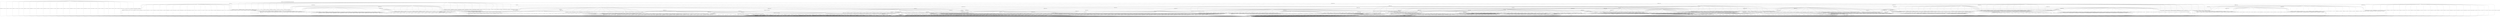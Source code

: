 digraph g {

	s0 [shape="circle" label="s0"];
	s1 [shape="circle" label="s1"];
	s2 [shape="circle" label="s2"];
	s3 [shape="circle" label="s3"];
	s4 [shape="circle" label="s4"];
	s5 [shape="circle" label="s5"];
	s6 [shape="circle" label="s6"];
	s7 [shape="circle" label="s7"];
	s8 [shape="circle" label="s8"];
	s9 [shape="circle" label="s9"];
	s10 [shape="circle" label="s10"];
	s11 [shape="circle" label="s11"];
	s12 [shape="circle" label="s12"];
	s13 [shape="circle" label="s13"];
	s14 [shape="circle" label="s14"];
	s15 [shape="circle" label="s15"];
	s16 [shape="circle" label="s16"];
	s17 [shape="circle" label="s17"];
	s18 [shape="circle" label="s18"];
	s19 [shape="circle" label="s19"];
	s20 [shape="circle" label="s20"];
	s21 [shape="circle" label="s21"];
	s22 [shape="circle" label="s22"];
	s23 [shape="circle" label="s23"];
	s24 [shape="circle" label="s24"];
	s25 [shape="circle" label="s25"];
	s26 [shape="circle" label="s26"];
	s27 [shape="circle" label="s27"];
	s28 [shape="circle" label="s28"];
	s29 [shape="circle" label="s29"];
	s30 [shape="circle" label="s30"];
	s31 [shape="circle" label="s31"];
	s32 [shape="circle" label="s32"];
	s33 [shape="circle" label="s33"];
	s34 [shape="circle" label="s34"];
	s35 [shape="circle" label="s35"];
	s36 [shape="circle" label="s36"];
	s37 [shape="circle" label="s37"];
	s38 [shape="circle" label="s38"];
	s39 [shape="circle" label="s39"];
	s0 -> s1 [label="ClientHelloRSAReset / SERVER_HELLOCERTIFICATECERTIFICATE_REQUESTSERVER_HELLO_DONE"];
	s0 -> s2 [label="ClientKeyExchange / Alert1.0ConnectionClosed"];
	s0 -> s2 [label="EmptyCertificate / Alert1.0ConnectionClosed"];
	s0 -> s2 [label="ChangeCipherSpec / Alert1.0ConnectionClosed"];
	s0 -> s2 [label="Finished / Alert1.0ConnectionClosed"];
	s0 -> s2 [label="ApplicationData / Alert2.10ConnectionClosed"];
	s0 -> s2 [label="ApplicationDataEmpty / Alert1.0ConnectionClosed"];
	s0 -> s2 [label="ClientCertificateValid / Alert1.0ConnectionClosed"];
	s0 -> s2 [label="ClientCertificateInvalid / Alert1.0ConnectionClosed"];
	s0 -> s2 [label="ClientCertificateVerify / Alert1.0ConnectionClosed"];
	s0 -> s2 [label="CertificateRequest / Alert2.10ConnectionClosed"];
	s0 -> s2 [label="HelloVerifyRequest / Alert2.10ConnectionClosed"];
	s0 -> s2 [label="DHClientKeyExchange / Alert1.0ConnectionClosed"];
	s0 -> s2 [label="DHEServerKeyExchange / Alert1.0ConnectionClosed"];
	s0 -> s2 [label="ECDHClientKeyExchange / Alert1.0ConnectionClosed"];
	s0 -> s2 [label="ECDHEServerKeyExchange / Alert1.0ConnectionClosed"];
	s0 -> s2 [label="ServerHelloDone / Alert1.0ConnectionClosed"];
	s0 -> s2 [label="Alert / Alert1.0ConnectionClosed"];
	s0 -> s2 [label="SSL2ClientHello / Alert1.0ConnectionClosed"];
	s0 -> s2 [label="HelloRequest / Alert2.10ConnectionClosed"];
	s0 -> s2 [label="EncryptedExtensionMessage / Alert1.0ConnectionClosed"];
	s0 -> s2 [label="ServerHello / Alert2.10ConnectionClosed"];
	s0 -> s2 [label="ClientCertificateVerifyInvalid / Alert1.0ConnectionClosed"];
	s1 -> s2 [label="ClientHelloRSAReset / Alert1.0ConnectionClosed"];
	s1 -> s2 [label="ClientKeyExchange / Alert1.0ConnectionClosed"];
	s1 -> s2 [label="EmptyCertificate / Alert1.0ConnectionClosed"];
	s1 -> s2 [label="ChangeCipherSpec / Alert1.0ConnectionClosed"];
	s1 -> s2 [label="Finished / Alert1.0ConnectionClosed"];
	s1 -> s2 [label="ApplicationData / Alert2.10ConnectionClosed"];
	s1 -> s2 [label="ApplicationDataEmpty / Alert1.0ConnectionClosed"];
	s1 -> s3 [label="ClientCertificateValid / Empty"];
	s1 -> s2 [label="ClientCertificateInvalid / Alert1.0ConnectionClosed"];
	s1 -> s2 [label="ClientCertificateVerify / Alert1.0ConnectionClosed"];
	s1 -> s4 [label="CertificateRequest / Empty"];
	s1 -> s2 [label="HelloVerifyRequest / Alert1.0ConnectionClosed"];
	s1 -> s2 [label="DHClientKeyExchange / Alert1.0ConnectionClosed"];
	s1 -> s2 [label="DHEServerKeyExchange / Alert1.0ConnectionClosed"];
	s1 -> s2 [label="ECDHClientKeyExchange / Alert1.0ConnectionClosed"];
	s1 -> s2 [label="ECDHEServerKeyExchange / Alert1.0ConnectionClosed"];
	s1 -> s2 [label="ServerHelloDone / Alert1.0ConnectionClosed"];
	s1 -> s2 [label="Alert / Alert1.0ConnectionClosed"];
	s1 -> s2 [label="SSL2ClientHello / Alert1.0ConnectionClosed"];
	s1 -> s2 [label="HelloRequest / Alert2.10ConnectionClosed"];
	s1 -> s2 [label="EncryptedExtensionMessage / Alert1.0ConnectionClosed"];
	s1 -> s6 [label="ServerHello / Empty"];
	s1 -> s2 [label="ClientCertificateVerifyInvalid / Alert1.0ConnectionClosed"];
	s2 -> s2 [label="ClientHelloRSAReset / ConnectionClosed"];
	s2 -> s2 [label="ClientKeyExchange / ConnectionClosed"];
	s2 -> s2 [label="EmptyCertificate / ConnectionClosed"];
	s2 -> s2 [label="ChangeCipherSpec / ConnectionClosed"];
	s2 -> s2 [label="Finished / ConnectionClosed"];
	s2 -> s2 [label="ApplicationData / ConnectionClosed"];
	s2 -> s2 [label="ApplicationDataEmpty / ConnectionClosed"];
	s2 -> s2 [label="ClientCertificateValid / ConnectionClosed"];
	s2 -> s2 [label="ClientCertificateInvalid / ConnectionClosed"];
	s2 -> s2 [label="ClientCertificateVerify / ConnectionClosed"];
	s2 -> s2 [label="CertificateRequest / ConnectionClosed"];
	s2 -> s2 [label="HelloVerifyRequest / ConnectionClosed"];
	s2 -> s2 [label="DHClientKeyExchange / ConnectionClosed"];
	s2 -> s2 [label="DHEServerKeyExchange / ConnectionClosed"];
	s2 -> s2 [label="ECDHClientKeyExchange / ConnectionClosed"];
	s2 -> s2 [label="ECDHEServerKeyExchange / ConnectionClosed"];
	s2 -> s2 [label="ServerHelloDone / ConnectionClosed"];
	s2 -> s2 [label="Alert / ConnectionClosed"];
	s2 -> s2 [label="SSL2ClientHello / ConnectionClosed"];
	s2 -> s2 [label="HelloRequest / ConnectionClosed"];
	s2 -> s2 [label="EncryptedExtensionMessage / ConnectionClosed"];
	s2 -> s2 [label="ServerHello / ConnectionClosed"];
	s2 -> s2 [label="ClientCertificateVerifyInvalid / ConnectionClosed"];
	s3 -> s2 [label="ClientHelloRSAReset / Alert1.0ConnectionClosed"];
	s3 -> s9 [label="ClientKeyExchange / Empty"];
	s3 -> s2 [label="EmptyCertificate / Alert1.0ConnectionClosed"];
	s3 -> s2 [label="ChangeCipherSpec / Alert1.0ConnectionClosed"];
	s3 -> s2 [label="Finished / Alert1.0ConnectionClosed"];
	s3 -> s2 [label="ApplicationData / Alert2.10ConnectionClosed"];
	s3 -> s2 [label="ApplicationDataEmpty / Alert1.0ConnectionClosed"];
	s3 -> s2 [label="ClientCertificateValid / Alert1.0ConnectionClosed"];
	s3 -> s2 [label="ClientCertificateInvalid / Alert1.0ConnectionClosed"];
	s3 -> s2 [label="ClientCertificateVerify / Alert1.0ConnectionClosed"];
	s3 -> s5 [label="CertificateRequest / Empty"];
	s3 -> s2 [label="HelloVerifyRequest / Alert1.0ConnectionClosed"];
	s3 -> s2 [label="DHClientKeyExchange / Alert1.0ConnectionClosed"];
	s3 -> s2 [label="DHEServerKeyExchange / Alert1.0ConnectionClosed"];
	s3 -> s2 [label="ECDHClientKeyExchange / Alert1.0ConnectionClosed"];
	s3 -> s2 [label="ECDHEServerKeyExchange / Alert1.0ConnectionClosed"];
	s3 -> s13 [label="ServerHelloDone / Empty"];
	s3 -> s2 [label="Alert / Alert1.0ConnectionClosed"];
	s3 -> s2 [label="SSL2ClientHello / Alert1.0ConnectionClosed"];
	s3 -> s2 [label="HelloRequest / Alert2.10ConnectionClosed"];
	s3 -> s2 [label="EncryptedExtensionMessage / Alert1.0ConnectionClosed"];
	s3 -> s7 [label="ServerHello / Empty"];
	s3 -> s2 [label="ClientCertificateVerifyInvalid / Alert1.0ConnectionClosed"];
	s4 -> s2 [label="ClientHelloRSAReset / Alert1.0ConnectionClosed"];
	s4 -> s2 [label="ClientKeyExchange / Alert1.0ConnectionClosed"];
	s4 -> s2 [label="EmptyCertificate / Alert1.0ConnectionClosed"];
	s4 -> s2 [label="ChangeCipherSpec / Alert1.0ConnectionClosed"];
	s4 -> s2 [label="Finished / Alert1.0ConnectionClosed"];
	s4 -> s2 [label="ApplicationData / Alert2.10ConnectionClosed"];
	s4 -> s2 [label="ApplicationDataEmpty / Alert1.0ConnectionClosed"];
	s4 -> s5 [label="ClientCertificateValid / Empty"];
	s4 -> s2 [label="ClientCertificateInvalid / Alert1.0ConnectionClosed"];
	s4 -> s2 [label="ClientCertificateVerify / Alert1.0ConnectionClosed"];
	s4 -> s2 [label="CertificateRequest / Alert1.0ConnectionClosed"];
	s4 -> s2 [label="HelloVerifyRequest / Alert1.0ConnectionClosed"];
	s4 -> s2 [label="DHClientKeyExchange / Alert1.0ConnectionClosed"];
	s4 -> s2 [label="DHEServerKeyExchange / Alert1.0ConnectionClosed"];
	s4 -> s2 [label="ECDHClientKeyExchange / Alert1.0ConnectionClosed"];
	s4 -> s2 [label="ECDHEServerKeyExchange / Alert1.0ConnectionClosed"];
	s4 -> s2 [label="ServerHelloDone / Alert1.0ConnectionClosed"];
	s4 -> s2 [label="Alert / Alert1.0ConnectionClosed"];
	s4 -> s2 [label="SSL2ClientHello / Alert1.0ConnectionClosed"];
	s4 -> s2 [label="HelloRequest / Alert2.10ConnectionClosed"];
	s4 -> s2 [label="EncryptedExtensionMessage / Alert1.0ConnectionClosed"];
	s4 -> s8 [label="ServerHello / Empty"];
	s4 -> s2 [label="ClientCertificateVerifyInvalid / Alert1.0ConnectionClosed"];
	s5 -> s2 [label="ClientHelloRSAReset / Alert1.0ConnectionClosed"];
	s5 -> s10 [label="ClientKeyExchange / Empty"];
	s5 -> s2 [label="EmptyCertificate / Alert1.0ConnectionClosed"];
	s5 -> s2 [label="ChangeCipherSpec / Alert1.0ConnectionClosed"];
	s5 -> s2 [label="Finished / Alert1.0ConnectionClosed"];
	s5 -> s2 [label="ApplicationData / Alert2.10ConnectionClosed"];
	s5 -> s2 [label="ApplicationDataEmpty / Alert1.0ConnectionClosed"];
	s5 -> s2 [label="ClientCertificateValid / Alert1.0ConnectionClosed"];
	s5 -> s2 [label="ClientCertificateInvalid / Alert1.0ConnectionClosed"];
	s5 -> s2 [label="ClientCertificateVerify / Alert1.0ConnectionClosed"];
	s5 -> s2 [label="CertificateRequest / Alert1.0ConnectionClosed"];
	s5 -> s2 [label="HelloVerifyRequest / Alert1.0ConnectionClosed"];
	s5 -> s2 [label="DHClientKeyExchange / Alert1.0ConnectionClosed"];
	s5 -> s2 [label="DHEServerKeyExchange / Alert1.0ConnectionClosed"];
	s5 -> s2 [label="ECDHClientKeyExchange / Alert1.0ConnectionClosed"];
	s5 -> s2 [label="ECDHEServerKeyExchange / Alert1.0ConnectionClosed"];
	s5 -> s15 [label="ServerHelloDone / Empty"];
	s5 -> s2 [label="Alert / Alert1.0ConnectionClosed"];
	s5 -> s2 [label="SSL2ClientHello / Alert1.0ConnectionClosed"];
	s5 -> s2 [label="HelloRequest / Alert2.10ConnectionClosed"];
	s5 -> s2 [label="EncryptedExtensionMessage / Alert1.0ConnectionClosed"];
	s5 -> s12 [label="ServerHello / Empty"];
	s5 -> s2 [label="ClientCertificateVerifyInvalid / Alert1.0ConnectionClosed"];
	s6 -> s2 [label="ClientHelloRSAReset / Alert1.0ConnectionClosed"];
	s6 -> s2 [label="ClientKeyExchange / Alert1.0ConnectionClosed"];
	s6 -> s2 [label="EmptyCertificate / Alert1.0ConnectionClosed"];
	s6 -> s2 [label="ChangeCipherSpec / Alert1.0ConnectionClosed"];
	s6 -> s2 [label="Finished / Alert1.0ConnectionClosed"];
	s6 -> s2 [label="ApplicationData / Alert2.10ConnectionClosed"];
	s6 -> s2 [label="ApplicationDataEmpty / Alert1.0ConnectionClosed"];
	s6 -> s7 [label="ClientCertificateValid / Empty"];
	s6 -> s2 [label="ClientCertificateInvalid / Alert1.0ConnectionClosed"];
	s6 -> s2 [label="ClientCertificateVerify / Alert1.0ConnectionClosed"];
	s6 -> s8 [label="CertificateRequest / Empty"];
	s6 -> s2 [label="HelloVerifyRequest / Alert1.0ConnectionClosed"];
	s6 -> s2 [label="DHClientKeyExchange / Alert1.0ConnectionClosed"];
	s6 -> s2 [label="DHEServerKeyExchange / Alert1.0ConnectionClosed"];
	s6 -> s2 [label="ECDHClientKeyExchange / Alert1.0ConnectionClosed"];
	s6 -> s2 [label="ECDHEServerKeyExchange / Alert1.0ConnectionClosed"];
	s6 -> s2 [label="ServerHelloDone / Alert1.0ConnectionClosed"];
	s6 -> s2 [label="Alert / Alert1.0ConnectionClosed"];
	s6 -> s2 [label="SSL2ClientHello / Alert1.0ConnectionClosed"];
	s6 -> s2 [label="HelloRequest / Alert2.10ConnectionClosed"];
	s6 -> s2 [label="EncryptedExtensionMessage / Alert1.0ConnectionClosed"];
	s6 -> s2 [label="ServerHello / Alert1.0ConnectionClosed"];
	s6 -> s2 [label="ClientCertificateVerifyInvalid / Alert1.0ConnectionClosed"];
	s7 -> s2 [label="ClientHelloRSAReset / Alert1.0ConnectionClosed"];
	s7 -> s11 [label="ClientKeyExchange / Empty"];
	s7 -> s2 [label="EmptyCertificate / Alert1.0ConnectionClosed"];
	s7 -> s2 [label="ChangeCipherSpec / Alert1.0ConnectionClosed"];
	s7 -> s2 [label="Finished / Alert1.0ConnectionClosed"];
	s7 -> s2 [label="ApplicationData / Alert2.10ConnectionClosed"];
	s7 -> s2 [label="ApplicationDataEmpty / Alert1.0ConnectionClosed"];
	s7 -> s2 [label="ClientCertificateValid / Alert1.0ConnectionClosed"];
	s7 -> s2 [label="ClientCertificateInvalid / Alert1.0ConnectionClosed"];
	s7 -> s2 [label="ClientCertificateVerify / Alert1.0ConnectionClosed"];
	s7 -> s12 [label="CertificateRequest / Empty"];
	s7 -> s2 [label="HelloVerifyRequest / Alert1.0ConnectionClosed"];
	s7 -> s2 [label="DHClientKeyExchange / Alert1.0ConnectionClosed"];
	s7 -> s2 [label="DHEServerKeyExchange / Alert1.0ConnectionClosed"];
	s7 -> s2 [label="ECDHClientKeyExchange / Alert1.0ConnectionClosed"];
	s7 -> s2 [label="ECDHEServerKeyExchange / Alert1.0ConnectionClosed"];
	s7 -> s16 [label="ServerHelloDone / Empty"];
	s7 -> s2 [label="Alert / Alert1.0ConnectionClosed"];
	s7 -> s2 [label="SSL2ClientHello / Alert1.0ConnectionClosed"];
	s7 -> s2 [label="HelloRequest / Alert2.10ConnectionClosed"];
	s7 -> s2 [label="EncryptedExtensionMessage / Alert1.0ConnectionClosed"];
	s7 -> s2 [label="ServerHello / Alert1.0ConnectionClosed"];
	s7 -> s2 [label="ClientCertificateVerifyInvalid / Alert1.0ConnectionClosed"];
	s8 -> s2 [label="ClientHelloRSAReset / Alert1.0ConnectionClosed"];
	s8 -> s2 [label="ClientKeyExchange / Alert1.0ConnectionClosed"];
	s8 -> s2 [label="EmptyCertificate / Alert1.0ConnectionClosed"];
	s8 -> s2 [label="ChangeCipherSpec / Alert1.0ConnectionClosed"];
	s8 -> s2 [label="Finished / Alert1.0ConnectionClosed"];
	s8 -> s2 [label="ApplicationData / Alert2.10ConnectionClosed"];
	s8 -> s2 [label="ApplicationDataEmpty / Alert1.0ConnectionClosed"];
	s8 -> s12 [label="ClientCertificateValid / Empty"];
	s8 -> s2 [label="ClientCertificateInvalid / Alert1.0ConnectionClosed"];
	s8 -> s2 [label="ClientCertificateVerify / Alert1.0ConnectionClosed"];
	s8 -> s2 [label="CertificateRequest / Alert1.0ConnectionClosed"];
	s8 -> s2 [label="HelloVerifyRequest / Alert1.0ConnectionClosed"];
	s8 -> s2 [label="DHClientKeyExchange / Alert1.0ConnectionClosed"];
	s8 -> s2 [label="DHEServerKeyExchange / Alert1.0ConnectionClosed"];
	s8 -> s2 [label="ECDHClientKeyExchange / Alert1.0ConnectionClosed"];
	s8 -> s2 [label="ECDHEServerKeyExchange / Alert1.0ConnectionClosed"];
	s8 -> s2 [label="ServerHelloDone / Alert1.0ConnectionClosed"];
	s8 -> s2 [label="Alert / Alert1.0ConnectionClosed"];
	s8 -> s2 [label="SSL2ClientHello / Alert1.0ConnectionClosed"];
	s8 -> s2 [label="HelloRequest / Alert2.10ConnectionClosed"];
	s8 -> s2 [label="EncryptedExtensionMessage / Alert1.0ConnectionClosed"];
	s8 -> s2 [label="ServerHello / Alert1.0ConnectionClosed"];
	s8 -> s2 [label="ClientCertificateVerifyInvalid / Alert1.0ConnectionClosed"];
	s9 -> s2 [label="ClientHelloRSAReset / Alert1.0ConnectionClosed"];
	s9 -> s2 [label="ClientKeyExchange / Alert1.0ConnectionClosed"];
	s9 -> s2 [label="EmptyCertificate / Alert1.0ConnectionClosed"];
	s9 -> s2 [label="ChangeCipherSpec / Alert1.0ConnectionClosed"];
	s9 -> s2 [label="Finished / Alert1.0ConnectionClosed"];
	s9 -> s2 [label="ApplicationData / Alert2.10ConnectionClosed"];
	s9 -> s2 [label="ApplicationDataEmpty / Alert1.0ConnectionClosed"];
	s9 -> s2 [label="ClientCertificateValid / Alert1.0ConnectionClosed"];
	s9 -> s2 [label="ClientCertificateInvalid / Alert1.0ConnectionClosed"];
	s9 -> s20 [label="ClientCertificateVerify / Empty"];
	s9 -> s24 [label="CertificateRequest / Empty"];
	s9 -> s2 [label="HelloVerifyRequest / Alert1.0ConnectionClosed"];
	s9 -> s2 [label="DHClientKeyExchange / Alert1.0ConnectionClosed"];
	s9 -> s2 [label="DHEServerKeyExchange / Alert1.0ConnectionClosed"];
	s9 -> s2 [label="ECDHClientKeyExchange / Alert1.0ConnectionClosed"];
	s9 -> s2 [label="ECDHEServerKeyExchange / Alert1.0ConnectionClosed"];
	s9 -> s25 [label="ServerHelloDone / Empty"];
	s9 -> s2 [label="Alert / Alert1.0ConnectionClosed"];
	s9 -> s2 [label="SSL2ClientHello / Alert1.0ConnectionClosed"];
	s9 -> s2 [label="HelloRequest / Alert2.10ConnectionClosed"];
	s9 -> s2 [label="EncryptedExtensionMessage / Alert1.0ConnectionClosed"];
	s9 -> s26 [label="ServerHello / Empty"];
	s9 -> s2 [label="ClientCertificateVerifyInvalid / Alert1.0ConnectionClosed"];
	s10 -> s2 [label="ClientHelloRSAReset / Alert1.0ConnectionClosed"];
	s10 -> s2 [label="ClientKeyExchange / Alert1.0ConnectionClosed"];
	s10 -> s2 [label="EmptyCertificate / Alert1.0ConnectionClosed"];
	s10 -> s2 [label="ChangeCipherSpec / Alert1.0ConnectionClosed"];
	s10 -> s2 [label="Finished / Alert1.0ConnectionClosed"];
	s10 -> s2 [label="ApplicationData / Alert2.10ConnectionClosed"];
	s10 -> s2 [label="ApplicationDataEmpty / Alert1.0ConnectionClosed"];
	s10 -> s2 [label="ClientCertificateValid / Alert1.0ConnectionClosed"];
	s10 -> s2 [label="ClientCertificateInvalid / Alert1.0ConnectionClosed"];
	s10 -> s21 [label="ClientCertificateVerify / Empty"];
	s10 -> s2 [label="CertificateRequest / Alert1.0ConnectionClosed"];
	s10 -> s2 [label="HelloVerifyRequest / Alert1.0ConnectionClosed"];
	s10 -> s2 [label="DHClientKeyExchange / Alert1.0ConnectionClosed"];
	s10 -> s2 [label="DHEServerKeyExchange / Alert1.0ConnectionClosed"];
	s10 -> s2 [label="ECDHClientKeyExchange / Alert1.0ConnectionClosed"];
	s10 -> s2 [label="ECDHEServerKeyExchange / Alert1.0ConnectionClosed"];
	s10 -> s28 [label="ServerHelloDone / Empty"];
	s10 -> s2 [label="Alert / Alert1.0ConnectionClosed"];
	s10 -> s2 [label="SSL2ClientHello / Alert1.0ConnectionClosed"];
	s10 -> s2 [label="HelloRequest / Alert2.10ConnectionClosed"];
	s10 -> s2 [label="EncryptedExtensionMessage / Alert1.0ConnectionClosed"];
	s10 -> s29 [label="ServerHello / Empty"];
	s10 -> s2 [label="ClientCertificateVerifyInvalid / Alert1.0ConnectionClosed"];
	s11 -> s2 [label="ClientHelloRSAReset / Alert1.0ConnectionClosed"];
	s11 -> s2 [label="ClientKeyExchange / Alert1.0ConnectionClosed"];
	s11 -> s2 [label="EmptyCertificate / Alert1.0ConnectionClosed"];
	s11 -> s2 [label="ChangeCipherSpec / Alert1.0ConnectionClosed"];
	s11 -> s2 [label="Finished / Alert1.0ConnectionClosed"];
	s11 -> s2 [label="ApplicationData / Alert2.10ConnectionClosed"];
	s11 -> s2 [label="ApplicationDataEmpty / Alert1.0ConnectionClosed"];
	s11 -> s2 [label="ClientCertificateValid / Alert1.0ConnectionClosed"];
	s11 -> s2 [label="ClientCertificateInvalid / Alert1.0ConnectionClosed"];
	s11 -> s23 [label="ClientCertificateVerify / Empty"];
	s11 -> s29 [label="CertificateRequest / Empty"];
	s11 -> s2 [label="HelloVerifyRequest / Alert1.0ConnectionClosed"];
	s11 -> s2 [label="DHClientKeyExchange / Alert1.0ConnectionClosed"];
	s11 -> s2 [label="DHEServerKeyExchange / Alert1.0ConnectionClosed"];
	s11 -> s2 [label="ECDHClientKeyExchange / Alert1.0ConnectionClosed"];
	s11 -> s2 [label="ECDHEServerKeyExchange / Alert1.0ConnectionClosed"];
	s11 -> s31 [label="ServerHelloDone / Empty"];
	s11 -> s2 [label="Alert / Alert1.0ConnectionClosed"];
	s11 -> s2 [label="SSL2ClientHello / Alert1.0ConnectionClosed"];
	s11 -> s2 [label="HelloRequest / Alert2.10ConnectionClosed"];
	s11 -> s2 [label="EncryptedExtensionMessage / Alert1.0ConnectionClosed"];
	s11 -> s2 [label="ServerHello / Alert1.0ConnectionClosed"];
	s11 -> s2 [label="ClientCertificateVerifyInvalid / Alert1.0ConnectionClosed"];
	s12 -> s2 [label="ClientHelloRSAReset / Alert1.0ConnectionClosed"];
	s12 -> s18 [label="ClientKeyExchange / Empty"];
	s12 -> s2 [label="EmptyCertificate / Alert1.0ConnectionClosed"];
	s12 -> s2 [label="ChangeCipherSpec / Alert1.0ConnectionClosed"];
	s12 -> s2 [label="Finished / Alert1.0ConnectionClosed"];
	s12 -> s2 [label="ApplicationData / Alert2.10ConnectionClosed"];
	s12 -> s2 [label="ApplicationDataEmpty / Alert1.0ConnectionClosed"];
	s12 -> s2 [label="ClientCertificateValid / Alert1.0ConnectionClosed"];
	s12 -> s2 [label="ClientCertificateInvalid / Alert1.0ConnectionClosed"];
	s12 -> s2 [label="ClientCertificateVerify / Alert1.0ConnectionClosed"];
	s12 -> s2 [label="CertificateRequest / Alert1.0ConnectionClosed"];
	s12 -> s2 [label="HelloVerifyRequest / Alert1.0ConnectionClosed"];
	s12 -> s2 [label="DHClientKeyExchange / Alert1.0ConnectionClosed"];
	s12 -> s2 [label="DHEServerKeyExchange / Alert1.0ConnectionClosed"];
	s12 -> s2 [label="ECDHClientKeyExchange / Alert1.0ConnectionClosed"];
	s12 -> s2 [label="ECDHEServerKeyExchange / Alert1.0ConnectionClosed"];
	s12 -> s30 [label="ServerHelloDone / Empty"];
	s12 -> s2 [label="Alert / Alert1.0ConnectionClosed"];
	s12 -> s2 [label="SSL2ClientHello / Alert1.0ConnectionClosed"];
	s12 -> s2 [label="HelloRequest / Alert2.10ConnectionClosed"];
	s12 -> s2 [label="EncryptedExtensionMessage / Alert1.0ConnectionClosed"];
	s12 -> s2 [label="ServerHello / Alert1.0ConnectionClosed"];
	s12 -> s2 [label="ClientCertificateVerifyInvalid / Alert1.0ConnectionClosed"];
	s13 -> s2 [label="ClientHelloRSAReset / Alert1.0ConnectionClosed"];
	s13 -> s14 [label="ClientKeyExchange / Empty"];
	s13 -> s2 [label="EmptyCertificate / Alert1.0ConnectionClosed"];
	s13 -> s2 [label="ChangeCipherSpec / Alert1.0ConnectionClosed"];
	s13 -> s2 [label="Finished / Alert1.0ConnectionClosed"];
	s13 -> s2 [label="ApplicationData / Alert2.10ConnectionClosed"];
	s13 -> s2 [label="ApplicationDataEmpty / Alert1.0ConnectionClosed"];
	s13 -> s2 [label="ClientCertificateValid / Alert1.0ConnectionClosed"];
	s13 -> s2 [label="ClientCertificateInvalid / Alert1.0ConnectionClosed"];
	s13 -> s2 [label="ClientCertificateVerify / Alert1.0ConnectionClosed"];
	s13 -> s15 [label="CertificateRequest / Empty"];
	s13 -> s2 [label="HelloVerifyRequest / Alert1.0ConnectionClosed"];
	s13 -> s2 [label="DHClientKeyExchange / Alert1.0ConnectionClosed"];
	s13 -> s2 [label="DHEServerKeyExchange / Alert1.0ConnectionClosed"];
	s13 -> s2 [label="ECDHClientKeyExchange / Alert1.0ConnectionClosed"];
	s13 -> s2 [label="ECDHEServerKeyExchange / Alert1.0ConnectionClosed"];
	s13 -> s2 [label="ServerHelloDone / Alert1.0ConnectionClosed"];
	s13 -> s2 [label="Alert / Alert1.0ConnectionClosed"];
	s13 -> s2 [label="SSL2ClientHello / Alert1.0ConnectionClosed"];
	s13 -> s2 [label="HelloRequest / Alert2.10ConnectionClosed"];
	s13 -> s2 [label="EncryptedExtensionMessage / Alert1.0ConnectionClosed"];
	s13 -> s16 [label="ServerHello / Empty"];
	s13 -> s2 [label="ClientCertificateVerifyInvalid / Alert1.0ConnectionClosed"];
	s14 -> s2 [label="ClientHelloRSAReset / Alert1.0ConnectionClosed"];
	s14 -> s2 [label="ClientKeyExchange / Alert1.0ConnectionClosed"];
	s14 -> s2 [label="EmptyCertificate / Alert1.0ConnectionClosed"];
	s14 -> s2 [label="ChangeCipherSpec / Alert1.0ConnectionClosed"];
	s14 -> s2 [label="Finished / Alert1.0ConnectionClosed"];
	s14 -> s2 [label="ApplicationData / Alert2.10ConnectionClosed"];
	s14 -> s2 [label="ApplicationDataEmpty / Alert1.0ConnectionClosed"];
	s14 -> s2 [label="ClientCertificateValid / Alert1.0ConnectionClosed"];
	s14 -> s2 [label="ClientCertificateInvalid / Alert1.0ConnectionClosed"];
	s14 -> s22 [label="ClientCertificateVerify / Empty"];
	s14 -> s28 [label="CertificateRequest / Empty"];
	s14 -> s2 [label="HelloVerifyRequest / Alert1.0ConnectionClosed"];
	s14 -> s2 [label="DHClientKeyExchange / Alert1.0ConnectionClosed"];
	s14 -> s2 [label="DHEServerKeyExchange / Alert1.0ConnectionClosed"];
	s14 -> s2 [label="ECDHClientKeyExchange / Alert1.0ConnectionClosed"];
	s14 -> s2 [label="ECDHEServerKeyExchange / Alert1.0ConnectionClosed"];
	s14 -> s2 [label="ServerHelloDone / Alert1.0ConnectionClosed"];
	s14 -> s2 [label="Alert / Alert1.0ConnectionClosed"];
	s14 -> s2 [label="SSL2ClientHello / Alert1.0ConnectionClosed"];
	s14 -> s2 [label="HelloRequest / Alert2.10ConnectionClosed"];
	s14 -> s2 [label="EncryptedExtensionMessage / Alert1.0ConnectionClosed"];
	s14 -> s31 [label="ServerHello / Empty"];
	s14 -> s2 [label="ClientCertificateVerifyInvalid / Alert1.0ConnectionClosed"];
	s15 -> s2 [label="ClientHelloRSAReset / Alert1.0ConnectionClosed"];
	s15 -> s17 [label="ClientKeyExchange / Empty"];
	s15 -> s2 [label="EmptyCertificate / Alert1.0ConnectionClosed"];
	s15 -> s2 [label="ChangeCipherSpec / Alert1.0ConnectionClosed"];
	s15 -> s2 [label="Finished / Alert1.0ConnectionClosed"];
	s15 -> s2 [label="ApplicationData / Alert2.10ConnectionClosed"];
	s15 -> s2 [label="ApplicationDataEmpty / Alert1.0ConnectionClosed"];
	s15 -> s2 [label="ClientCertificateValid / Alert1.0ConnectionClosed"];
	s15 -> s2 [label="ClientCertificateInvalid / Alert1.0ConnectionClosed"];
	s15 -> s2 [label="ClientCertificateVerify / Alert1.0ConnectionClosed"];
	s15 -> s2 [label="CertificateRequest / Alert1.0ConnectionClosed"];
	s15 -> s2 [label="HelloVerifyRequest / Alert1.0ConnectionClosed"];
	s15 -> s2 [label="DHClientKeyExchange / Alert1.0ConnectionClosed"];
	s15 -> s2 [label="DHEServerKeyExchange / Alert1.0ConnectionClosed"];
	s15 -> s2 [label="ECDHClientKeyExchange / Alert1.0ConnectionClosed"];
	s15 -> s2 [label="ECDHEServerKeyExchange / Alert1.0ConnectionClosed"];
	s15 -> s2 [label="ServerHelloDone / Alert1.0ConnectionClosed"];
	s15 -> s2 [label="Alert / Alert1.0ConnectionClosed"];
	s15 -> s2 [label="SSL2ClientHello / Alert1.0ConnectionClosed"];
	s15 -> s2 [label="HelloRequest / Alert2.10ConnectionClosed"];
	s15 -> s2 [label="EncryptedExtensionMessage / Alert1.0ConnectionClosed"];
	s15 -> s30 [label="ServerHello / Empty"];
	s15 -> s2 [label="ClientCertificateVerifyInvalid / Alert1.0ConnectionClosed"];
	s16 -> s2 [label="ClientHelloRSAReset / Alert1.0ConnectionClosed"];
	s16 -> s19 [label="ClientKeyExchange / Empty"];
	s16 -> s2 [label="EmptyCertificate / Alert1.0ConnectionClosed"];
	s16 -> s2 [label="ChangeCipherSpec / Alert1.0ConnectionClosed"];
	s16 -> s2 [label="Finished / Alert1.0ConnectionClosed"];
	s16 -> s2 [label="ApplicationData / Alert2.10ConnectionClosed"];
	s16 -> s2 [label="ApplicationDataEmpty / Alert1.0ConnectionClosed"];
	s16 -> s2 [label="ClientCertificateValid / Alert1.0ConnectionClosed"];
	s16 -> s2 [label="ClientCertificateInvalid / Alert1.0ConnectionClosed"];
	s16 -> s2 [label="ClientCertificateVerify / Alert1.0ConnectionClosed"];
	s16 -> s30 [label="CertificateRequest / Empty"];
	s16 -> s2 [label="HelloVerifyRequest / Alert1.0ConnectionClosed"];
	s16 -> s2 [label="DHClientKeyExchange / Alert1.0ConnectionClosed"];
	s16 -> s2 [label="DHEServerKeyExchange / Alert1.0ConnectionClosed"];
	s16 -> s2 [label="ECDHClientKeyExchange / Alert1.0ConnectionClosed"];
	s16 -> s2 [label="ECDHEServerKeyExchange / Alert1.0ConnectionClosed"];
	s16 -> s2 [label="ServerHelloDone / Alert1.0ConnectionClosed"];
	s16 -> s2 [label="Alert / Alert1.0ConnectionClosed"];
	s16 -> s2 [label="SSL2ClientHello / Alert1.0ConnectionClosed"];
	s16 -> s2 [label="HelloRequest / Alert2.10ConnectionClosed"];
	s16 -> s2 [label="EncryptedExtensionMessage / Alert1.0ConnectionClosed"];
	s16 -> s2 [label="ServerHello / Alert1.0ConnectionClosed"];
	s16 -> s2 [label="ClientCertificateVerifyInvalid / Alert1.0ConnectionClosed"];
	s17 -> s2 [label="ClientHelloRSAReset / Alert1.0ConnectionClosed"];
	s17 -> s2 [label="ClientKeyExchange / Alert1.0ConnectionClosed"];
	s17 -> s2 [label="EmptyCertificate / Alert1.0ConnectionClosed"];
	s17 -> s2 [label="ChangeCipherSpec / Alert1.0ConnectionClosed"];
	s17 -> s2 [label="Finished / Alert1.0ConnectionClosed"];
	s17 -> s2 [label="ApplicationData / Alert2.10ConnectionClosed"];
	s17 -> s2 [label="ApplicationDataEmpty / Alert1.0ConnectionClosed"];
	s17 -> s2 [label="ClientCertificateValid / Alert1.0ConnectionClosed"];
	s17 -> s2 [label="ClientCertificateInvalid / Alert1.0ConnectionClosed"];
	s17 -> s35 [label="ClientCertificateVerify / Empty"];
	s17 -> s2 [label="CertificateRequest / Alert1.0ConnectionClosed"];
	s17 -> s2 [label="HelloVerifyRequest / Alert1.0ConnectionClosed"];
	s17 -> s2 [label="DHClientKeyExchange / Alert1.0ConnectionClosed"];
	s17 -> s2 [label="DHEServerKeyExchange / Alert1.0ConnectionClosed"];
	s17 -> s2 [label="ECDHClientKeyExchange / Alert1.0ConnectionClosed"];
	s17 -> s2 [label="ECDHEServerKeyExchange / Alert1.0ConnectionClosed"];
	s17 -> s2 [label="ServerHelloDone / Alert1.0ConnectionClosed"];
	s17 -> s2 [label="Alert / Alert1.0ConnectionClosed"];
	s17 -> s2 [label="SSL2ClientHello / Alert1.0ConnectionClosed"];
	s17 -> s2 [label="HelloRequest / Alert2.10ConnectionClosed"];
	s17 -> s2 [label="EncryptedExtensionMessage / Alert1.0ConnectionClosed"];
	s17 -> s36 [label="ServerHello / Empty"];
	s17 -> s2 [label="ClientCertificateVerifyInvalid / Alert1.0ConnectionClosed"];
	s18 -> s2 [label="ClientHelloRSAReset / Alert1.0ConnectionClosed"];
	s18 -> s2 [label="ClientKeyExchange / Alert1.0ConnectionClosed"];
	s18 -> s2 [label="EmptyCertificate / Alert1.0ConnectionClosed"];
	s18 -> s2 [label="ChangeCipherSpec / Alert1.0ConnectionClosed"];
	s18 -> s2 [label="Finished / Alert1.0ConnectionClosed"];
	s18 -> s2 [label="ApplicationData / Alert2.10ConnectionClosed"];
	s18 -> s2 [label="ApplicationDataEmpty / Alert1.0ConnectionClosed"];
	s18 -> s2 [label="ClientCertificateValid / Alert1.0ConnectionClosed"];
	s18 -> s2 [label="ClientCertificateInvalid / Alert1.0ConnectionClosed"];
	s18 -> s37 [label="ClientCertificateVerify / Empty"];
	s18 -> s2 [label="CertificateRequest / Alert1.0ConnectionClosed"];
	s18 -> s2 [label="HelloVerifyRequest / Alert1.0ConnectionClosed"];
	s18 -> s2 [label="DHClientKeyExchange / Alert1.0ConnectionClosed"];
	s18 -> s2 [label="DHEServerKeyExchange / Alert1.0ConnectionClosed"];
	s18 -> s2 [label="ECDHClientKeyExchange / Alert1.0ConnectionClosed"];
	s18 -> s2 [label="ECDHEServerKeyExchange / Alert1.0ConnectionClosed"];
	s18 -> s36 [label="ServerHelloDone / Empty"];
	s18 -> s2 [label="Alert / Alert1.0ConnectionClosed"];
	s18 -> s2 [label="SSL2ClientHello / Alert1.0ConnectionClosed"];
	s18 -> s2 [label="HelloRequest / Alert2.10ConnectionClosed"];
	s18 -> s2 [label="EncryptedExtensionMessage / Alert1.0ConnectionClosed"];
	s18 -> s2 [label="ServerHello / Alert1.0ConnectionClosed"];
	s18 -> s2 [label="ClientCertificateVerifyInvalid / Alert1.0ConnectionClosed"];
	s19 -> s2 [label="ClientHelloRSAReset / Alert1.0ConnectionClosed"];
	s19 -> s2 [label="ClientKeyExchange / Alert1.0ConnectionClosed"];
	s19 -> s2 [label="EmptyCertificate / Alert1.0ConnectionClosed"];
	s19 -> s2 [label="ChangeCipherSpec / Alert1.0ConnectionClosed"];
	s19 -> s2 [label="Finished / Alert1.0ConnectionClosed"];
	s19 -> s2 [label="ApplicationData / Alert2.10ConnectionClosed"];
	s19 -> s2 [label="ApplicationDataEmpty / Alert1.0ConnectionClosed"];
	s19 -> s2 [label="ClientCertificateValid / Alert1.0ConnectionClosed"];
	s19 -> s2 [label="ClientCertificateInvalid / Alert1.0ConnectionClosed"];
	s19 -> s38 [label="ClientCertificateVerify / Empty"];
	s19 -> s36 [label="CertificateRequest / Empty"];
	s19 -> s2 [label="HelloVerifyRequest / Alert1.0ConnectionClosed"];
	s19 -> s2 [label="DHClientKeyExchange / Alert1.0ConnectionClosed"];
	s19 -> s2 [label="DHEServerKeyExchange / Alert1.0ConnectionClosed"];
	s19 -> s2 [label="ECDHClientKeyExchange / Alert1.0ConnectionClosed"];
	s19 -> s2 [label="ECDHEServerKeyExchange / Alert1.0ConnectionClosed"];
	s19 -> s2 [label="ServerHelloDone / Alert1.0ConnectionClosed"];
	s19 -> s2 [label="Alert / Alert1.0ConnectionClosed"];
	s19 -> s2 [label="SSL2ClientHello / Alert1.0ConnectionClosed"];
	s19 -> s2 [label="HelloRequest / Alert2.10ConnectionClosed"];
	s19 -> s2 [label="EncryptedExtensionMessage / Alert1.0ConnectionClosed"];
	s19 -> s2 [label="ServerHello / Alert1.0ConnectionClosed"];
	s19 -> s2 [label="ClientCertificateVerifyInvalid / Alert1.0ConnectionClosed"];
	s20 -> s2 [label="ClientHelloRSAReset / Alert1.0ConnectionClosed"];
	s20 -> s2 [label="ClientKeyExchange / Alert1.0ConnectionClosed"];
	s20 -> s2 [label="EmptyCertificate / Alert1.0ConnectionClosed"];
	s20 -> s27 [label="ChangeCipherSpec / Empty"];
	s20 -> s2 [label="Finished / Alert1.0ConnectionClosed"];
	s20 -> s2 [label="ApplicationData / Alert2.10ConnectionClosed"];
	s20 -> s2 [label="ApplicationDataEmpty / Alert1.0ConnectionClosed"];
	s20 -> s2 [label="ClientCertificateValid / Alert1.0ConnectionClosed"];
	s20 -> s2 [label="ClientCertificateInvalid / Alert1.0ConnectionClosed"];
	s20 -> s2 [label="ClientCertificateVerify / Alert1.0ConnectionClosed"];
	s20 -> s21 [label="CertificateRequest / Empty"];
	s20 -> s2 [label="HelloVerifyRequest / Alert1.0ConnectionClosed"];
	s20 -> s2 [label="DHClientKeyExchange / Alert1.0ConnectionClosed"];
	s20 -> s2 [label="DHEServerKeyExchange / Alert1.0ConnectionClosed"];
	s20 -> s2 [label="ECDHClientKeyExchange / Alert1.0ConnectionClosed"];
	s20 -> s2 [label="ECDHEServerKeyExchange / Alert1.0ConnectionClosed"];
	s20 -> s22 [label="ServerHelloDone / Empty"];
	s20 -> s2 [label="Alert / Alert1.0ConnectionClosed"];
	s20 -> s2 [label="SSL2ClientHello / Alert1.0ConnectionClosed"];
	s20 -> s2 [label="HelloRequest / Alert2.10ConnectionClosed"];
	s20 -> s2 [label="EncryptedExtensionMessage / Alert1.0ConnectionClosed"];
	s20 -> s32 [label="ServerHello / Empty"];
	s20 -> s2 [label="ClientCertificateVerifyInvalid / Alert1.0ConnectionClosed"];
	s21 -> s2 [label="ClientHelloRSAReset / Alert1.0ConnectionClosed"];
	s21 -> s2 [label="ClientKeyExchange / Alert1.0ConnectionClosed"];
	s21 -> s2 [label="EmptyCertificate / Alert1.0ConnectionClosed"];
	s21 -> s24 [label="ChangeCipherSpec / Empty"];
	s21 -> s2 [label="Finished / Alert1.0ConnectionClosed"];
	s21 -> s2 [label="ApplicationData / Alert2.10ConnectionClosed"];
	s21 -> s2 [label="ApplicationDataEmpty / Alert1.0ConnectionClosed"];
	s21 -> s2 [label="ClientCertificateValid / Alert1.0ConnectionClosed"];
	s21 -> s2 [label="ClientCertificateInvalid / Alert1.0ConnectionClosed"];
	s21 -> s2 [label="ClientCertificateVerify / Alert1.0ConnectionClosed"];
	s21 -> s2 [label="CertificateRequest / Alert1.0ConnectionClosed"];
	s21 -> s2 [label="HelloVerifyRequest / Alert1.0ConnectionClosed"];
	s21 -> s2 [label="DHClientKeyExchange / Alert1.0ConnectionClosed"];
	s21 -> s2 [label="DHEServerKeyExchange / Alert1.0ConnectionClosed"];
	s21 -> s2 [label="ECDHClientKeyExchange / Alert1.0ConnectionClosed"];
	s21 -> s2 [label="ECDHEServerKeyExchange / Alert1.0ConnectionClosed"];
	s21 -> s35 [label="ServerHelloDone / Empty"];
	s21 -> s2 [label="Alert / Alert1.0ConnectionClosed"];
	s21 -> s2 [label="SSL2ClientHello / Alert1.0ConnectionClosed"];
	s21 -> s2 [label="HelloRequest / Alert2.10ConnectionClosed"];
	s21 -> s2 [label="EncryptedExtensionMessage / Alert1.0ConnectionClosed"];
	s21 -> s37 [label="ServerHello / Empty"];
	s21 -> s2 [label="ClientCertificateVerifyInvalid / Alert1.0ConnectionClosed"];
	s22 -> s2 [label="ClientHelloRSAReset / Alert1.0ConnectionClosed"];
	s22 -> s2 [label="ClientKeyExchange / Alert1.0ConnectionClosed"];
	s22 -> s2 [label="EmptyCertificate / Alert1.0ConnectionClosed"];
	s22 -> s25 [label="ChangeCipherSpec / Empty"];
	s22 -> s2 [label="Finished / Alert1.0ConnectionClosed"];
	s22 -> s2 [label="ApplicationData / Alert2.10ConnectionClosed"];
	s22 -> s2 [label="ApplicationDataEmpty / Alert1.0ConnectionClosed"];
	s22 -> s2 [label="ClientCertificateValid / Alert1.0ConnectionClosed"];
	s22 -> s2 [label="ClientCertificateInvalid / Alert1.0ConnectionClosed"];
	s22 -> s2 [label="ClientCertificateVerify / Alert1.0ConnectionClosed"];
	s22 -> s35 [label="CertificateRequest / Empty"];
	s22 -> s2 [label="HelloVerifyRequest / Alert1.0ConnectionClosed"];
	s22 -> s2 [label="DHClientKeyExchange / Alert1.0ConnectionClosed"];
	s22 -> s2 [label="DHEServerKeyExchange / Alert1.0ConnectionClosed"];
	s22 -> s2 [label="ECDHClientKeyExchange / Alert1.0ConnectionClosed"];
	s22 -> s2 [label="ECDHEServerKeyExchange / Alert1.0ConnectionClosed"];
	s22 -> s2 [label="ServerHelloDone / Alert1.0ConnectionClosed"];
	s22 -> s2 [label="Alert / Alert1.0ConnectionClosed"];
	s22 -> s2 [label="SSL2ClientHello / Alert1.0ConnectionClosed"];
	s22 -> s2 [label="HelloRequest / Alert2.10ConnectionClosed"];
	s22 -> s2 [label="EncryptedExtensionMessage / Alert1.0ConnectionClosed"];
	s22 -> s38 [label="ServerHello / Empty"];
	s22 -> s2 [label="ClientCertificateVerifyInvalid / Alert1.0ConnectionClosed"];
	s23 -> s2 [label="ClientHelloRSAReset / Alert1.0ConnectionClosed"];
	s23 -> s2 [label="ClientKeyExchange / Alert1.0ConnectionClosed"];
	s23 -> s2 [label="EmptyCertificate / Alert1.0ConnectionClosed"];
	s23 -> s26 [label="ChangeCipherSpec / Empty"];
	s23 -> s2 [label="Finished / Alert1.0ConnectionClosed"];
	s23 -> s2 [label="ApplicationData / Alert2.10ConnectionClosed"];
	s23 -> s2 [label="ApplicationDataEmpty / Alert1.0ConnectionClosed"];
	s23 -> s2 [label="ClientCertificateValid / Alert1.0ConnectionClosed"];
	s23 -> s2 [label="ClientCertificateInvalid / Alert1.0ConnectionClosed"];
	s23 -> s2 [label="ClientCertificateVerify / Alert1.0ConnectionClosed"];
	s23 -> s37 [label="CertificateRequest / Empty"];
	s23 -> s2 [label="HelloVerifyRequest / Alert1.0ConnectionClosed"];
	s23 -> s2 [label="DHClientKeyExchange / Alert1.0ConnectionClosed"];
	s23 -> s2 [label="DHEServerKeyExchange / Alert1.0ConnectionClosed"];
	s23 -> s2 [label="ECDHClientKeyExchange / Alert1.0ConnectionClosed"];
	s23 -> s2 [label="ECDHEServerKeyExchange / Alert1.0ConnectionClosed"];
	s23 -> s38 [label="ServerHelloDone / Empty"];
	s23 -> s2 [label="Alert / Alert1.0ConnectionClosed"];
	s23 -> s2 [label="SSL2ClientHello / Alert1.0ConnectionClosed"];
	s23 -> s2 [label="HelloRequest / Alert2.10ConnectionClosed"];
	s23 -> s2 [label="EncryptedExtensionMessage / Alert1.0ConnectionClosed"];
	s23 -> s2 [label="ServerHello / Alert1.0ConnectionClosed"];
	s23 -> s2 [label="ClientCertificateVerifyInvalid / Alert1.0ConnectionClosed"];
	s24 -> s2 [label="ClientHelloRSAReset / Alert1.0ConnectionClosed"];
	s24 -> s2 [label="ClientKeyExchange / Alert1.0ConnectionClosed"];
	s24 -> s2 [label="EmptyCertificate / Alert1.0ConnectionClosed"];
	s24 -> s2 [label="ChangeCipherSpec / Alert1.0ConnectionClosed"];
	s24 -> s2 [label="Finished / Alert1.0ConnectionClosed"];
	s24 -> s2 [label="ApplicationData / Alert2.10ConnectionClosed"];
	s24 -> s2 [label="ApplicationDataEmpty / Alert1.0ConnectionClosed"];
	s24 -> s2 [label="ClientCertificateValid / Alert1.0ConnectionClosed"];
	s24 -> s2 [label="ClientCertificateInvalid / Alert1.0ConnectionClosed"];
	s24 -> s2 [label="ClientCertificateVerify / Alert1.0ConnectionClosed"];
	s24 -> s2 [label="CertificateRequest / Alert1.0ConnectionClosed"];
	s24 -> s2 [label="HelloVerifyRequest / Alert1.0ConnectionClosed"];
	s24 -> s2 [label="DHClientKeyExchange / Alert1.0ConnectionClosed"];
	s24 -> s2 [label="DHEServerKeyExchange / Alert1.0ConnectionClosed"];
	s24 -> s2 [label="ECDHClientKeyExchange / Alert1.0ConnectionClosed"];
	s24 -> s2 [label="ECDHEServerKeyExchange / Alert1.0ConnectionClosed"];
	s24 -> s28 [label="ServerHelloDone / Empty"];
	s24 -> s2 [label="Alert / Alert1.0ConnectionClosed"];
	s24 -> s2 [label="SSL2ClientHello / Alert1.0ConnectionClosed"];
	s24 -> s2 [label="HelloRequest / Alert2.10ConnectionClosed"];
	s24 -> s2 [label="EncryptedExtensionMessage / Alert1.0ConnectionClosed"];
	s24 -> s29 [label="ServerHello / Empty"];
	s24 -> s2 [label="ClientCertificateVerifyInvalid / Alert1.0ConnectionClosed"];
	s25 -> s2 [label="ClientHelloRSAReset / Alert1.0ConnectionClosed"];
	s25 -> s2 [label="ClientKeyExchange / Alert1.0ConnectionClosed"];
	s25 -> s2 [label="EmptyCertificate / Alert1.0ConnectionClosed"];
	s25 -> s2 [label="ChangeCipherSpec / Alert1.0ConnectionClosed"];
	s25 -> s2 [label="Finished / Alert1.0ConnectionClosed"];
	s25 -> s2 [label="ApplicationData / Alert2.10ConnectionClosed"];
	s25 -> s2 [label="ApplicationDataEmpty / Alert1.0ConnectionClosed"];
	s25 -> s2 [label="ClientCertificateValid / Alert1.0ConnectionClosed"];
	s25 -> s2 [label="ClientCertificateInvalid / Alert1.0ConnectionClosed"];
	s25 -> s2 [label="ClientCertificateVerify / Alert1.0ConnectionClosed"];
	s25 -> s28 [label="CertificateRequest / Empty"];
	s25 -> s2 [label="HelloVerifyRequest / Alert1.0ConnectionClosed"];
	s25 -> s2 [label="DHClientKeyExchange / Alert1.0ConnectionClosed"];
	s25 -> s2 [label="DHEServerKeyExchange / Alert1.0ConnectionClosed"];
	s25 -> s2 [label="ECDHClientKeyExchange / Alert1.0ConnectionClosed"];
	s25 -> s2 [label="ECDHEServerKeyExchange / Alert1.0ConnectionClosed"];
	s25 -> s2 [label="ServerHelloDone / Alert1.0ConnectionClosed"];
	s25 -> s2 [label="Alert / Alert1.0ConnectionClosed"];
	s25 -> s2 [label="SSL2ClientHello / Alert1.0ConnectionClosed"];
	s25 -> s2 [label="HelloRequest / Alert2.10ConnectionClosed"];
	s25 -> s2 [label="EncryptedExtensionMessage / Alert1.0ConnectionClosed"];
	s25 -> s31 [label="ServerHello / Empty"];
	s25 -> s2 [label="ClientCertificateVerifyInvalid / Alert1.0ConnectionClosed"];
	s26 -> s2 [label="ClientHelloRSAReset / Alert1.0ConnectionClosed"];
	s26 -> s2 [label="ClientKeyExchange / Alert1.0ConnectionClosed"];
	s26 -> s2 [label="EmptyCertificate / Alert1.0ConnectionClosed"];
	s26 -> s2 [label="ChangeCipherSpec / Alert1.0ConnectionClosed"];
	s26 -> s2 [label="Finished / Alert1.0ConnectionClosed"];
	s26 -> s2 [label="ApplicationData / Alert2.10ConnectionClosed"];
	s26 -> s2 [label="ApplicationDataEmpty / Alert1.0ConnectionClosed"];
	s26 -> s2 [label="ClientCertificateValid / Alert1.0ConnectionClosed"];
	s26 -> s2 [label="ClientCertificateInvalid / Alert1.0ConnectionClosed"];
	s26 -> s2 [label="ClientCertificateVerify / Alert1.0ConnectionClosed"];
	s26 -> s29 [label="CertificateRequest / Empty"];
	s26 -> s2 [label="HelloVerifyRequest / Alert1.0ConnectionClosed"];
	s26 -> s2 [label="DHClientKeyExchange / Alert1.0ConnectionClosed"];
	s26 -> s2 [label="DHEServerKeyExchange / Alert1.0ConnectionClosed"];
	s26 -> s2 [label="ECDHClientKeyExchange / Alert1.0ConnectionClosed"];
	s26 -> s2 [label="ECDHEServerKeyExchange / Alert1.0ConnectionClosed"];
	s26 -> s31 [label="ServerHelloDone / Empty"];
	s26 -> s2 [label="Alert / Alert1.0ConnectionClosed"];
	s26 -> s2 [label="SSL2ClientHello / Alert1.0ConnectionClosed"];
	s26 -> s2 [label="HelloRequest / Alert2.10ConnectionClosed"];
	s26 -> s2 [label="EncryptedExtensionMessage / Alert1.0ConnectionClosed"];
	s26 -> s2 [label="ServerHello / Alert1.0ConnectionClosed"];
	s26 -> s2 [label="ClientCertificateVerifyInvalid / Alert1.0ConnectionClosed"];
	s27 -> s2 [label="ClientHelloRSAReset / Alert1.0ConnectionClosed"];
	s27 -> s2 [label="ClientKeyExchange / Alert1.0ConnectionClosed"];
	s27 -> s2 [label="EmptyCertificate / Alert1.0ConnectionClosed"];
	s27 -> s2 [label="ChangeCipherSpec / Alert1.0ConnectionClosed"];
	s27 -> s34 [label="Finished / CHANGE_CIPHER_SPECFINISHED"];
	s27 -> s2 [label="ApplicationData / Alert2.10ConnectionClosed"];
	s27 -> s2 [label="ApplicationDataEmpty / Alert2.10ConnectionClosed"];
	s27 -> s2 [label="ClientCertificateValid / Alert1.0ConnectionClosed"];
	s27 -> s2 [label="ClientCertificateInvalid / Alert1.0ConnectionClosed"];
	s27 -> s2 [label="ClientCertificateVerify / Alert1.0ConnectionClosed"];
	s27 -> s24 [label="CertificateRequest / Empty"];
	s27 -> s2 [label="HelloVerifyRequest / Alert1.0ConnectionClosed"];
	s27 -> s2 [label="DHClientKeyExchange / Alert1.0ConnectionClosed"];
	s27 -> s2 [label="DHEServerKeyExchange / Alert1.0ConnectionClosed"];
	s27 -> s2 [label="ECDHClientKeyExchange / Alert1.0ConnectionClosed"];
	s27 -> s2 [label="ECDHEServerKeyExchange / Alert1.0ConnectionClosed"];
	s27 -> s25 [label="ServerHelloDone / Empty"];
	s27 -> s2 [label="Alert / Alert1.0ConnectionClosed"];
	s27 -> s2 [label="SSL2ClientHello / Alert1.0ConnectionClosed"];
	s27 -> s2 [label="HelloRequest / Alert2.10ConnectionClosed"];
	s27 -> s2 [label="EncryptedExtensionMessage / Alert1.0ConnectionClosed"];
	s27 -> s26 [label="ServerHello / Empty"];
	s27 -> s2 [label="ClientCertificateVerifyInvalid / Alert1.0ConnectionClosed"];
	s28 -> s2 [label="ClientHelloRSAReset / Alert1.0ConnectionClosed"];
	s28 -> s2 [label="ClientKeyExchange / Alert1.0ConnectionClosed"];
	s28 -> s2 [label="EmptyCertificate / Alert1.0ConnectionClosed"];
	s28 -> s2 [label="ChangeCipherSpec / Alert1.0ConnectionClosed"];
	s28 -> s2 [label="Finished / Alert1.0ConnectionClosed"];
	s28 -> s2 [label="ApplicationData / Alert2.10ConnectionClosed"];
	s28 -> s2 [label="ApplicationDataEmpty / Alert1.0ConnectionClosed"];
	s28 -> s2 [label="ClientCertificateValid / Alert1.0ConnectionClosed"];
	s28 -> s2 [label="ClientCertificateInvalid / Alert1.0ConnectionClosed"];
	s28 -> s2 [label="ClientCertificateVerify / Alert1.0ConnectionClosed"];
	s28 -> s2 [label="CertificateRequest / Alert1.0ConnectionClosed"];
	s28 -> s2 [label="HelloVerifyRequest / Alert1.0ConnectionClosed"];
	s28 -> s2 [label="DHClientKeyExchange / Alert1.0ConnectionClosed"];
	s28 -> s2 [label="DHEServerKeyExchange / Alert1.0ConnectionClosed"];
	s28 -> s2 [label="ECDHClientKeyExchange / Alert1.0ConnectionClosed"];
	s28 -> s2 [label="ECDHEServerKeyExchange / Alert1.0ConnectionClosed"];
	s28 -> s2 [label="ServerHelloDone / Alert1.0ConnectionClosed"];
	s28 -> s2 [label="Alert / Alert1.0ConnectionClosed"];
	s28 -> s2 [label="SSL2ClientHello / Alert1.0ConnectionClosed"];
	s28 -> s2 [label="HelloRequest / Alert2.10ConnectionClosed"];
	s28 -> s2 [label="EncryptedExtensionMessage / Alert1.0ConnectionClosed"];
	s28 -> s36 [label="ServerHello / Empty"];
	s28 -> s2 [label="ClientCertificateVerifyInvalid / Alert1.0ConnectionClosed"];
	s29 -> s2 [label="ClientHelloRSAReset / Alert1.0ConnectionClosed"];
	s29 -> s2 [label="ClientKeyExchange / Alert1.0ConnectionClosed"];
	s29 -> s2 [label="EmptyCertificate / Alert1.0ConnectionClosed"];
	s29 -> s2 [label="ChangeCipherSpec / Alert1.0ConnectionClosed"];
	s29 -> s2 [label="Finished / Alert1.0ConnectionClosed"];
	s29 -> s2 [label="ApplicationData / Alert2.10ConnectionClosed"];
	s29 -> s2 [label="ApplicationDataEmpty / Alert1.0ConnectionClosed"];
	s29 -> s2 [label="ClientCertificateValid / Alert1.0ConnectionClosed"];
	s29 -> s2 [label="ClientCertificateInvalid / Alert1.0ConnectionClosed"];
	s29 -> s2 [label="ClientCertificateVerify / Alert1.0ConnectionClosed"];
	s29 -> s2 [label="CertificateRequest / Alert1.0ConnectionClosed"];
	s29 -> s2 [label="HelloVerifyRequest / Alert1.0ConnectionClosed"];
	s29 -> s2 [label="DHClientKeyExchange / Alert1.0ConnectionClosed"];
	s29 -> s2 [label="DHEServerKeyExchange / Alert1.0ConnectionClosed"];
	s29 -> s2 [label="ECDHClientKeyExchange / Alert1.0ConnectionClosed"];
	s29 -> s2 [label="ECDHEServerKeyExchange / Alert1.0ConnectionClosed"];
	s29 -> s36 [label="ServerHelloDone / Empty"];
	s29 -> s2 [label="Alert / Alert1.0ConnectionClosed"];
	s29 -> s2 [label="SSL2ClientHello / Alert1.0ConnectionClosed"];
	s29 -> s2 [label="HelloRequest / Alert2.10ConnectionClosed"];
	s29 -> s2 [label="EncryptedExtensionMessage / Alert1.0ConnectionClosed"];
	s29 -> s2 [label="ServerHello / Alert1.0ConnectionClosed"];
	s29 -> s2 [label="ClientCertificateVerifyInvalid / Alert1.0ConnectionClosed"];
	s30 -> s2 [label="ClientHelloRSAReset / Alert1.0ConnectionClosed"];
	s30 -> s39 [label="ClientKeyExchange / Empty"];
	s30 -> s2 [label="EmptyCertificate / Alert1.0ConnectionClosed"];
	s30 -> s2 [label="ChangeCipherSpec / Alert1.0ConnectionClosed"];
	s30 -> s2 [label="Finished / Alert1.0ConnectionClosed"];
	s30 -> s2 [label="ApplicationData / Alert2.10ConnectionClosed"];
	s30 -> s2 [label="ApplicationDataEmpty / Alert1.0ConnectionClosed"];
	s30 -> s2 [label="ClientCertificateValid / Alert1.0ConnectionClosed"];
	s30 -> s2 [label="ClientCertificateInvalid / Alert1.0ConnectionClosed"];
	s30 -> s2 [label="ClientCertificateVerify / Alert1.0ConnectionClosed"];
	s30 -> s2 [label="CertificateRequest / Alert1.0ConnectionClosed"];
	s30 -> s2 [label="HelloVerifyRequest / Alert1.0ConnectionClosed"];
	s30 -> s2 [label="DHClientKeyExchange / Alert1.0ConnectionClosed"];
	s30 -> s2 [label="DHEServerKeyExchange / Alert1.0ConnectionClosed"];
	s30 -> s2 [label="ECDHClientKeyExchange / Alert1.0ConnectionClosed"];
	s30 -> s2 [label="ECDHEServerKeyExchange / Alert1.0ConnectionClosed"];
	s30 -> s2 [label="ServerHelloDone / Alert1.0ConnectionClosed"];
	s30 -> s2 [label="Alert / Alert1.0ConnectionClosed"];
	s30 -> s2 [label="SSL2ClientHello / Alert1.0ConnectionClosed"];
	s30 -> s2 [label="HelloRequest / Alert2.10ConnectionClosed"];
	s30 -> s2 [label="EncryptedExtensionMessage / Alert1.0ConnectionClosed"];
	s30 -> s2 [label="ServerHello / Alert1.0ConnectionClosed"];
	s30 -> s2 [label="ClientCertificateVerifyInvalid / Alert1.0ConnectionClosed"];
	s31 -> s2 [label="ClientHelloRSAReset / Alert1.0ConnectionClosed"];
	s31 -> s2 [label="ClientKeyExchange / Alert1.0ConnectionClosed"];
	s31 -> s2 [label="EmptyCertificate / Alert1.0ConnectionClosed"];
	s31 -> s2 [label="ChangeCipherSpec / Alert1.0ConnectionClosed"];
	s31 -> s2 [label="Finished / Alert1.0ConnectionClosed"];
	s31 -> s2 [label="ApplicationData / Alert2.10ConnectionClosed"];
	s31 -> s2 [label="ApplicationDataEmpty / Alert1.0ConnectionClosed"];
	s31 -> s2 [label="ClientCertificateValid / Alert1.0ConnectionClosed"];
	s31 -> s2 [label="ClientCertificateInvalid / Alert1.0ConnectionClosed"];
	s31 -> s2 [label="ClientCertificateVerify / Alert1.0ConnectionClosed"];
	s31 -> s36 [label="CertificateRequest / Empty"];
	s31 -> s2 [label="HelloVerifyRequest / Alert1.0ConnectionClosed"];
	s31 -> s2 [label="DHClientKeyExchange / Alert1.0ConnectionClosed"];
	s31 -> s2 [label="DHEServerKeyExchange / Alert1.0ConnectionClosed"];
	s31 -> s2 [label="ECDHClientKeyExchange / Alert1.0ConnectionClosed"];
	s31 -> s2 [label="ECDHEServerKeyExchange / Alert1.0ConnectionClosed"];
	s31 -> s2 [label="ServerHelloDone / Alert1.0ConnectionClosed"];
	s31 -> s2 [label="Alert / Alert1.0ConnectionClosed"];
	s31 -> s2 [label="SSL2ClientHello / Alert1.0ConnectionClosed"];
	s31 -> s2 [label="HelloRequest / Alert2.10ConnectionClosed"];
	s31 -> s2 [label="EncryptedExtensionMessage / Alert1.0ConnectionClosed"];
	s31 -> s2 [label="ServerHello / Alert1.0ConnectionClosed"];
	s31 -> s2 [label="ClientCertificateVerifyInvalid / Alert1.0ConnectionClosed"];
	s32 -> s2 [label="ClientHelloRSAReset / Alert1.0ConnectionClosed"];
	s32 -> s2 [label="ClientKeyExchange / Alert1.0ConnectionClosed"];
	s32 -> s2 [label="EmptyCertificate / Alert1.0ConnectionClosed"];
	s32 -> s33 [label="ChangeCipherSpec / Empty"];
	s32 -> s2 [label="Finished / Alert1.0ConnectionClosed"];
	s32 -> s2 [label="ApplicationData / Alert2.10ConnectionClosed"];
	s32 -> s2 [label="ApplicationDataEmpty / Alert1.0ConnectionClosed"];
	s32 -> s2 [label="ClientCertificateValid / Alert1.0ConnectionClosed"];
	s32 -> s2 [label="ClientCertificateInvalid / Alert1.0ConnectionClosed"];
	s32 -> s2 [label="ClientCertificateVerify / Alert1.0ConnectionClosed"];
	s32 -> s37 [label="CertificateRequest / Empty"];
	s32 -> s2 [label="HelloVerifyRequest / Alert1.0ConnectionClosed"];
	s32 -> s2 [label="DHClientKeyExchange / Alert1.0ConnectionClosed"];
	s32 -> s2 [label="DHEServerKeyExchange / Alert1.0ConnectionClosed"];
	s32 -> s2 [label="ECDHClientKeyExchange / Alert1.0ConnectionClosed"];
	s32 -> s2 [label="ECDHEServerKeyExchange / Alert1.0ConnectionClosed"];
	s32 -> s38 [label="ServerHelloDone / Empty"];
	s32 -> s2 [label="Alert / Alert1.0ConnectionClosed"];
	s32 -> s2 [label="SSL2ClientHello / Alert1.0ConnectionClosed"];
	s32 -> s2 [label="HelloRequest / Alert2.10ConnectionClosed"];
	s32 -> s2 [label="EncryptedExtensionMessage / Alert1.0ConnectionClosed"];
	s32 -> s2 [label="ServerHello / Alert1.0ConnectionClosed"];
	s32 -> s2 [label="ClientCertificateVerifyInvalid / Alert1.0ConnectionClosed"];
	s33 -> s2 [label="ClientHelloRSAReset / Alert1.0ConnectionClosed"];
	s33 -> s2 [label="ClientKeyExchange / Alert1.0ConnectionClosed"];
	s33 -> s2 [label="EmptyCertificate / Alert1.0ConnectionClosed"];
	s33 -> s2 [label="ChangeCipherSpec / Alert1.0ConnectionClosed"];
	s33 -> s2 [label="Finished / Alert1.0ConnectionClosed"];
	s33 -> s2 [label="ApplicationData / Alert1.0ConnectionClosed"];
	s33 -> s2 [label="ApplicationDataEmpty / Alert1.0ConnectionClosed"];
	s33 -> s2 [label="ClientCertificateValid / Alert1.0ConnectionClosed"];
	s33 -> s2 [label="ClientCertificateInvalid / Alert1.0ConnectionClosed"];
	s33 -> s2 [label="ClientCertificateVerify / Alert1.0ConnectionClosed"];
	s33 -> s2 [label="CertificateRequest / Alert1.0ConnectionClosed"];
	s33 -> s2 [label="HelloVerifyRequest / Alert1.0ConnectionClosed"];
	s33 -> s2 [label="DHClientKeyExchange / Alert1.0ConnectionClosed"];
	s33 -> s2 [label="DHEServerKeyExchange / Alert1.0ConnectionClosed"];
	s33 -> s2 [label="ECDHClientKeyExchange / Alert1.0ConnectionClosed"];
	s33 -> s2 [label="ECDHEServerKeyExchange / Alert1.0ConnectionClosed"];
	s33 -> s2 [label="ServerHelloDone / Alert1.0ConnectionClosed"];
	s33 -> s2 [label="Alert / Alert1.0ConnectionClosed"];
	s33 -> s2 [label="SSL2ClientHello / Alert1.0ConnectionClosed"];
	s33 -> s2 [label="HelloRequest / Alert1.0ConnectionClosed"];
	s33 -> s2 [label="EncryptedExtensionMessage / Alert1.0ConnectionClosed"];
	s33 -> s2 [label="ServerHello / Alert1.0ConnectionClosed"];
	s33 -> s2 [label="ClientCertificateVerifyInvalid / Alert1.0ConnectionClosed"];
	s34 -> s2 [label="ClientHelloRSAReset / Alert1.0ConnectionClosed"];
	s34 -> s2 [label="ClientKeyExchange / Alert1.0ConnectionClosed"];
	s34 -> s2 [label="EmptyCertificate / Alert1.0ConnectionClosed"];
	s34 -> s2 [label="ChangeCipherSpec / Alert1.0ConnectionClosed"];
	s34 -> s2 [label="Finished / Alert1.0ConnectionClosed"];
	s34 -> s2 [label="ApplicationData / APPLICATIONAlert1.0ConnectionClosed"];
	s34 -> s34 [label="ApplicationDataEmpty / Empty"];
	s34 -> s2 [label="ClientCertificateValid / Alert1.0ConnectionClosed"];
	s34 -> s2 [label="ClientCertificateInvalid / Alert1.0ConnectionClosed"];
	s34 -> s2 [label="ClientCertificateVerify / Alert1.0ConnectionClosed"];
	s34 -> s2 [label="CertificateRequest / Alert1.0ConnectionClosed"];
	s34 -> s2 [label="HelloVerifyRequest / Alert1.0ConnectionClosed"];
	s34 -> s2 [label="DHClientKeyExchange / Alert1.0ConnectionClosed"];
	s34 -> s2 [label="DHEServerKeyExchange / Alert1.0ConnectionClosed"];
	s34 -> s2 [label="ECDHClientKeyExchange / Alert1.0ConnectionClosed"];
	s34 -> s2 [label="ECDHEServerKeyExchange / Alert1.0ConnectionClosed"];
	s34 -> s2 [label="ServerHelloDone / Alert1.0ConnectionClosed"];
	s34 -> s2 [label="Alert / Alert1.0ConnectionClosed"];
	s34 -> s2 [label="SSL2ClientHello / Alert1.0ConnectionClosed"];
	s34 -> s2 [label="HelloRequest / Alert2.10ConnectionClosed"];
	s34 -> s2 [label="EncryptedExtensionMessage / Alert1.0ConnectionClosed"];
	s34 -> s2 [label="ServerHello / Alert1.0ConnectionClosed"];
	s34 -> s2 [label="ClientCertificateVerifyInvalid / Alert1.0ConnectionClosed"];
	s35 -> s2 [label="ClientHelloRSAReset / Alert1.0ConnectionClosed"];
	s35 -> s2 [label="ClientKeyExchange / Alert1.0ConnectionClosed"];
	s35 -> s2 [label="EmptyCertificate / Alert1.0ConnectionClosed"];
	s35 -> s28 [label="ChangeCipherSpec / Empty"];
	s35 -> s2 [label="Finished / Alert1.0ConnectionClosed"];
	s35 -> s2 [label="ApplicationData / Alert2.10ConnectionClosed"];
	s35 -> s2 [label="ApplicationDataEmpty / Alert1.0ConnectionClosed"];
	s35 -> s2 [label="ClientCertificateValid / Alert1.0ConnectionClosed"];
	s35 -> s2 [label="ClientCertificateInvalid / Alert1.0ConnectionClosed"];
	s35 -> s2 [label="ClientCertificateVerify / Alert1.0ConnectionClosed"];
	s35 -> s2 [label="CertificateRequest / Alert1.0ConnectionClosed"];
	s35 -> s2 [label="HelloVerifyRequest / Alert1.0ConnectionClosed"];
	s35 -> s2 [label="DHClientKeyExchange / Alert1.0ConnectionClosed"];
	s35 -> s2 [label="DHEServerKeyExchange / Alert1.0ConnectionClosed"];
	s35 -> s2 [label="ECDHClientKeyExchange / Alert1.0ConnectionClosed"];
	s35 -> s2 [label="ECDHEServerKeyExchange / Alert1.0ConnectionClosed"];
	s35 -> s2 [label="ServerHelloDone / Alert1.0ConnectionClosed"];
	s35 -> s2 [label="Alert / Alert1.0ConnectionClosed"];
	s35 -> s2 [label="SSL2ClientHello / Alert1.0ConnectionClosed"];
	s35 -> s2 [label="HelloRequest / Alert2.10ConnectionClosed"];
	s35 -> s2 [label="EncryptedExtensionMessage / Alert1.0ConnectionClosed"];
	s35 -> s36 [label="ServerHello / Empty"];
	s35 -> s2 [label="ClientCertificateVerifyInvalid / Alert1.0ConnectionClosed"];
	s36 -> s2 [label="ClientHelloRSAReset / Alert1.0ConnectionClosed"];
	s36 -> s2 [label="ClientKeyExchange / Alert1.0ConnectionClosed"];
	s36 -> s2 [label="EmptyCertificate / Alert1.0ConnectionClosed"];
	s36 -> s2 [label="ChangeCipherSpec / Alert1.0ConnectionClosed"];
	s36 -> s2 [label="Finished / Alert1.0ConnectionClosed"];
	s36 -> s2 [label="ApplicationData / Alert2.10ConnectionClosed"];
	s36 -> s2 [label="ApplicationDataEmpty / Alert1.0ConnectionClosed"];
	s36 -> s2 [label="ClientCertificateValid / Alert1.0ConnectionClosed"];
	s36 -> s2 [label="ClientCertificateInvalid / Alert1.0ConnectionClosed"];
	s36 -> s2 [label="ClientCertificateVerify / Alert1.0ConnectionClosed"];
	s36 -> s2 [label="CertificateRequest / Alert1.0ConnectionClosed"];
	s36 -> s2 [label="HelloVerifyRequest / Alert1.0ConnectionClosed"];
	s36 -> s2 [label="DHClientKeyExchange / Alert1.0ConnectionClosed"];
	s36 -> s2 [label="DHEServerKeyExchange / Alert1.0ConnectionClosed"];
	s36 -> s2 [label="ECDHClientKeyExchange / Alert1.0ConnectionClosed"];
	s36 -> s2 [label="ECDHEServerKeyExchange / Alert1.0ConnectionClosed"];
	s36 -> s2 [label="ServerHelloDone / Alert1.0ConnectionClosed"];
	s36 -> s2 [label="Alert / Alert1.0ConnectionClosed"];
	s36 -> s2 [label="SSL2ClientHello / Alert1.0ConnectionClosed"];
	s36 -> s2 [label="HelloRequest / Alert2.10ConnectionClosed"];
	s36 -> s2 [label="EncryptedExtensionMessage / Alert1.0ConnectionClosed"];
	s36 -> s2 [label="ServerHello / Alert1.0ConnectionClosed"];
	s36 -> s2 [label="ClientCertificateVerifyInvalid / Alert1.0ConnectionClosed"];
	s37 -> s2 [label="ClientHelloRSAReset / Alert1.0ConnectionClosed"];
	s37 -> s2 [label="ClientKeyExchange / Alert1.0ConnectionClosed"];
	s37 -> s2 [label="EmptyCertificate / Alert1.0ConnectionClosed"];
	s37 -> s33 [label="ChangeCipherSpec / Empty"];
	s37 -> s2 [label="Finished / Alert1.0ConnectionClosed"];
	s37 -> s2 [label="ApplicationData / Alert2.10ConnectionClosed"];
	s37 -> s2 [label="ApplicationDataEmpty / Alert1.0ConnectionClosed"];
	s37 -> s2 [label="ClientCertificateValid / Alert1.0ConnectionClosed"];
	s37 -> s2 [label="ClientCertificateInvalid / Alert1.0ConnectionClosed"];
	s37 -> s2 [label="ClientCertificateVerify / Alert1.0ConnectionClosed"];
	s37 -> s2 [label="CertificateRequest / Alert1.0ConnectionClosed"];
	s37 -> s2 [label="HelloVerifyRequest / Alert1.0ConnectionClosed"];
	s37 -> s2 [label="DHClientKeyExchange / Alert1.0ConnectionClosed"];
	s37 -> s2 [label="DHEServerKeyExchange / Alert1.0ConnectionClosed"];
	s37 -> s2 [label="ECDHClientKeyExchange / Alert1.0ConnectionClosed"];
	s37 -> s2 [label="ECDHEServerKeyExchange / Alert1.0ConnectionClosed"];
	s37 -> s36 [label="ServerHelloDone / Empty"];
	s37 -> s2 [label="Alert / Alert1.0ConnectionClosed"];
	s37 -> s2 [label="SSL2ClientHello / Alert1.0ConnectionClosed"];
	s37 -> s2 [label="HelloRequest / Alert2.10ConnectionClosed"];
	s37 -> s2 [label="EncryptedExtensionMessage / Alert1.0ConnectionClosed"];
	s37 -> s2 [label="ServerHello / Alert1.0ConnectionClosed"];
	s37 -> s2 [label="ClientCertificateVerifyInvalid / Alert1.0ConnectionClosed"];
	s38 -> s2 [label="ClientHelloRSAReset / Alert1.0ConnectionClosed"];
	s38 -> s2 [label="ClientKeyExchange / Alert1.0ConnectionClosed"];
	s38 -> s2 [label="EmptyCertificate / Alert1.0ConnectionClosed"];
	s38 -> s33 [label="ChangeCipherSpec / Empty"];
	s38 -> s2 [label="Finished / Alert1.0ConnectionClosed"];
	s38 -> s2 [label="ApplicationData / Alert2.10ConnectionClosed"];
	s38 -> s2 [label="ApplicationDataEmpty / Alert1.0ConnectionClosed"];
	s38 -> s2 [label="ClientCertificateValid / Alert1.0ConnectionClosed"];
	s38 -> s2 [label="ClientCertificateInvalid / Alert1.0ConnectionClosed"];
	s38 -> s2 [label="ClientCertificateVerify / Alert1.0ConnectionClosed"];
	s38 -> s36 [label="CertificateRequest / Empty"];
	s38 -> s2 [label="HelloVerifyRequest / Alert1.0ConnectionClosed"];
	s38 -> s2 [label="DHClientKeyExchange / Alert1.0ConnectionClosed"];
	s38 -> s2 [label="DHEServerKeyExchange / Alert1.0ConnectionClosed"];
	s38 -> s2 [label="ECDHClientKeyExchange / Alert1.0ConnectionClosed"];
	s38 -> s2 [label="ECDHEServerKeyExchange / Alert1.0ConnectionClosed"];
	s38 -> s2 [label="ServerHelloDone / Alert1.0ConnectionClosed"];
	s38 -> s2 [label="Alert / Alert1.0ConnectionClosed"];
	s38 -> s2 [label="SSL2ClientHello / Alert1.0ConnectionClosed"];
	s38 -> s2 [label="HelloRequest / Alert2.10ConnectionClosed"];
	s38 -> s2 [label="EncryptedExtensionMessage / Alert1.0ConnectionClosed"];
	s38 -> s2 [label="ServerHello / Alert1.0ConnectionClosed"];
	s38 -> s2 [label="ClientCertificateVerifyInvalid / Alert1.0ConnectionClosed"];
	s39 -> s2 [label="ClientHelloRSAReset / Alert1.0ConnectionClosed"];
	s39 -> s2 [label="ClientKeyExchange / Alert1.0ConnectionClosed"];
	s39 -> s2 [label="EmptyCertificate / Alert1.0ConnectionClosed"];
	s39 -> s2 [label="ChangeCipherSpec / Alert1.0ConnectionClosed"];
	s39 -> s2 [label="Finished / Alert1.0ConnectionClosed"];
	s39 -> s2 [label="ApplicationData / Alert2.10ConnectionClosed"];
	s39 -> s2 [label="ApplicationDataEmpty / Alert1.0ConnectionClosed"];
	s39 -> s2 [label="ClientCertificateValid / Alert1.0ConnectionClosed"];
	s39 -> s2 [label="ClientCertificateInvalid / Alert1.0ConnectionClosed"];
	s39 -> s36 [label="ClientCertificateVerify / Empty"];
	s39 -> s2 [label="CertificateRequest / Alert1.0ConnectionClosed"];
	s39 -> s2 [label="HelloVerifyRequest / Alert1.0ConnectionClosed"];
	s39 -> s2 [label="DHClientKeyExchange / Alert1.0ConnectionClosed"];
	s39 -> s2 [label="DHEServerKeyExchange / Alert1.0ConnectionClosed"];
	s39 -> s2 [label="ECDHClientKeyExchange / Alert1.0ConnectionClosed"];
	s39 -> s2 [label="ECDHEServerKeyExchange / Alert1.0ConnectionClosed"];
	s39 -> s2 [label="ServerHelloDone / Alert1.0ConnectionClosed"];
	s39 -> s2 [label="Alert / Alert1.0ConnectionClosed"];
	s39 -> s2 [label="SSL2ClientHello / Alert1.0ConnectionClosed"];
	s39 -> s2 [label="HelloRequest / Alert2.10ConnectionClosed"];
	s39 -> s2 [label="EncryptedExtensionMessage / Alert1.0ConnectionClosed"];
	s39 -> s2 [label="ServerHello / Alert1.0ConnectionClosed"];
	s39 -> s2 [label="ClientCertificateVerifyInvalid / Alert1.0ConnectionClosed"];

__start0 [label="" shape="none" width="0" height="0"];
__start0 -> s0;

}

